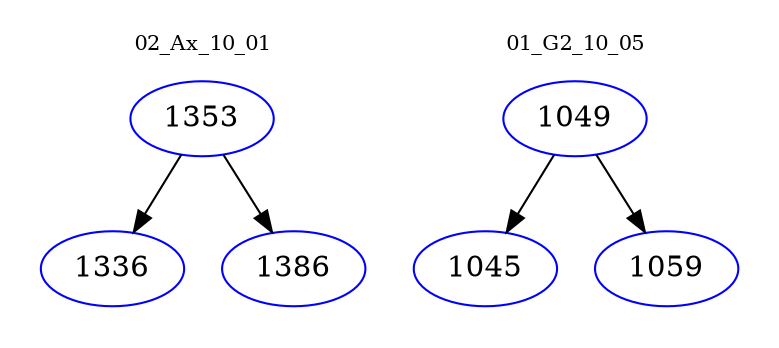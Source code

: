 digraph{
subgraph cluster_0 {
color = white
label = "02_Ax_10_01";
fontsize=10;
T0_1353 [label="1353", color="blue"]
T0_1353 -> T0_1336 [color="black"]
T0_1336 [label="1336", color="blue"]
T0_1353 -> T0_1386 [color="black"]
T0_1386 [label="1386", color="blue"]
}
subgraph cluster_1 {
color = white
label = "01_G2_10_05";
fontsize=10;
T1_1049 [label="1049", color="blue"]
T1_1049 -> T1_1045 [color="black"]
T1_1045 [label="1045", color="blue"]
T1_1049 -> T1_1059 [color="black"]
T1_1059 [label="1059", color="blue"]
}
}
